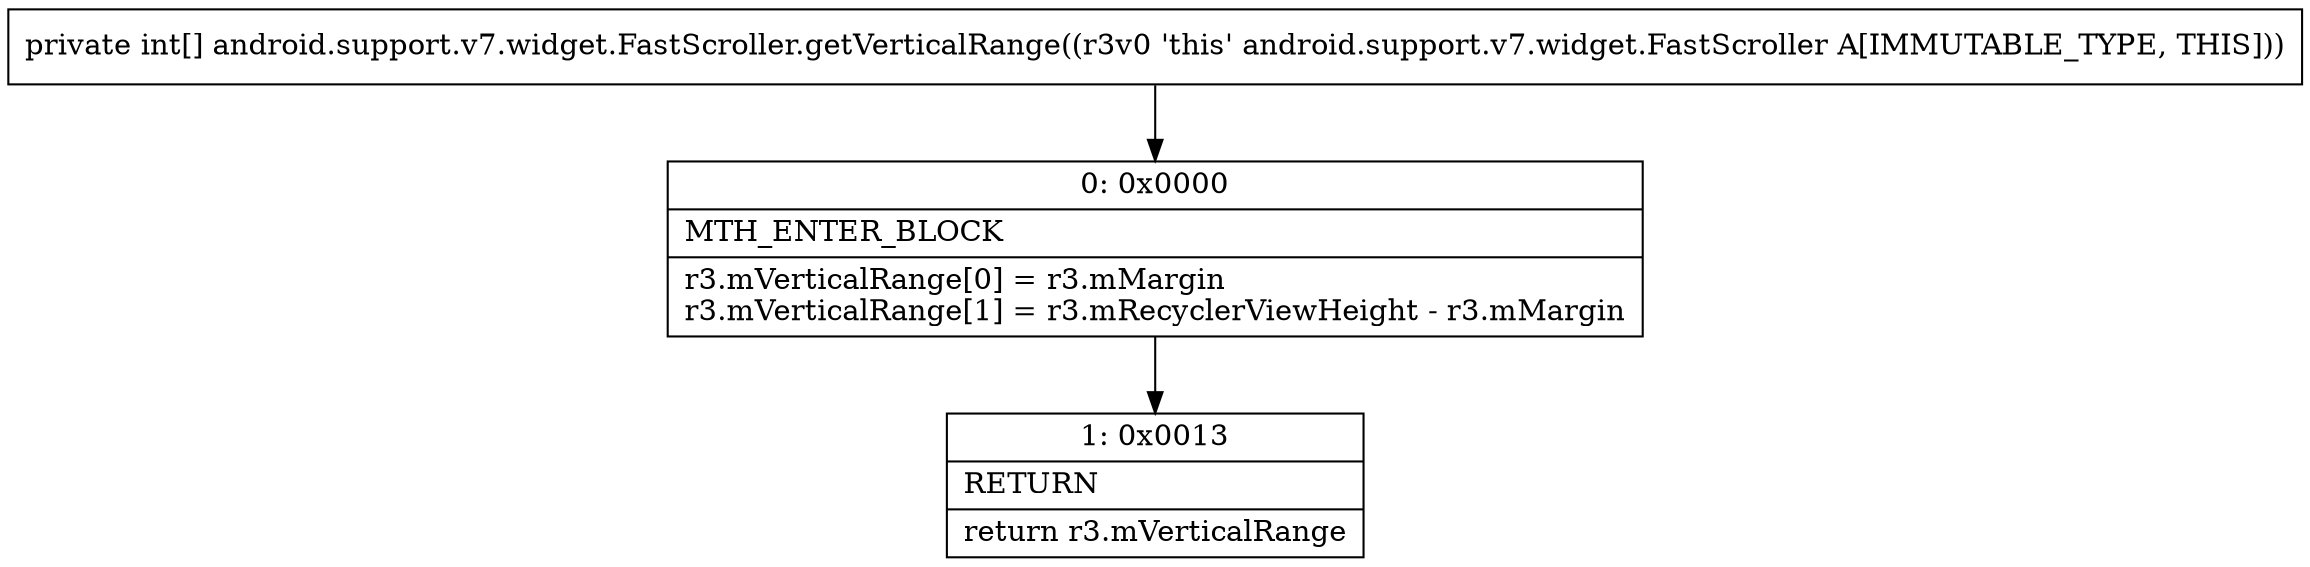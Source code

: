 digraph "CFG forandroid.support.v7.widget.FastScroller.getVerticalRange()[I" {
Node_0 [shape=record,label="{0\:\ 0x0000|MTH_ENTER_BLOCK\l|r3.mVerticalRange[0] = r3.mMargin\lr3.mVerticalRange[1] = r3.mRecyclerViewHeight \- r3.mMargin\l}"];
Node_1 [shape=record,label="{1\:\ 0x0013|RETURN\l|return r3.mVerticalRange\l}"];
MethodNode[shape=record,label="{private int[] android.support.v7.widget.FastScroller.getVerticalRange((r3v0 'this' android.support.v7.widget.FastScroller A[IMMUTABLE_TYPE, THIS])) }"];
MethodNode -> Node_0;
Node_0 -> Node_1;
}

